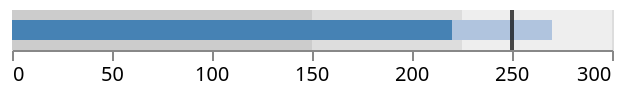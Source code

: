 {
  "$schema": "https://vega.github.io/schema/vega/v6.json",
  "background": "white",
  "padding": 5,
  "width": 300,
  "height": 20,
  "style": "cell",
  "data": [
    {
      "name": "source_0",
      "values": [
        {
          "title": "Revenue",
          "subtitle": "US$, in thousands",
          "ranges": [150, 225, 300],
          "measures": [220, 270],
          "markers": [250]
        }
      ]
    },
    {
      "name": "data_0",
      "source": "source_0",
      "transform": [
        {
          "type": "formula",
          "expr": "datum[\"ranges\"] && datum[\"ranges\"][\"2\"]",
          "as": "ranges.2"
        },
        {
          "type": "formula",
          "expr": "datum[\"ranges\"] && datum[\"ranges\"][\"1\"]",
          "as": "ranges.1"
        },
        {
          "type": "formula",
          "expr": "datum[\"ranges\"] && datum[\"ranges\"][\"0\"]",
          "as": "ranges.0"
        },
        {
          "type": "formula",
          "expr": "datum[\"measures\"] && datum[\"measures\"][\"1\"]",
          "as": "measures.1"
        },
        {
          "type": "formula",
          "expr": "datum[\"measures\"] && datum[\"measures\"][\"0\"]",
          "as": "measures.0"
        },
        {
          "type": "formula",
          "expr": "datum[\"markers\"] && datum[\"markers\"][\"0\"]",
          "as": "markers.0"
        }
      ]
    },
    {
      "name": "data_1",
      "source": "data_0",
      "transform": [
        {
          "type": "stack",
          "groupby": [],
          "field": "ranges\\.2",
          "sort": {"field": [], "order": []},
          "as": ["ranges.2._start", "ranges.2._end"],
          "offset": "zero"
        },
        {
          "type": "filter",
          "expr": "isValid(datum[\"ranges.2\"]) && isFinite(+datum[\"ranges.2\"])"
        }
      ]
    },
    {
      "name": "data_2",
      "source": "data_0",
      "transform": [
        {
          "type": "stack",
          "groupby": [],
          "field": "ranges\\.1",
          "sort": {"field": [], "order": []},
          "as": ["ranges.1._start", "ranges.1._end"],
          "offset": "zero"
        },
        {
          "type": "filter",
          "expr": "isValid(datum[\"ranges.1\"]) && isFinite(+datum[\"ranges.1\"])"
        }
      ]
    },
    {
      "name": "data_3",
      "source": "data_0",
      "transform": [
        {
          "type": "stack",
          "groupby": [],
          "field": "ranges\\.0",
          "sort": {"field": [], "order": []},
          "as": ["ranges.0._start", "ranges.0._end"],
          "offset": "zero"
        },
        {
          "type": "filter",
          "expr": "isValid(datum[\"ranges.0\"]) && isFinite(+datum[\"ranges.0\"])"
        }
      ]
    },
    {
      "name": "data_4",
      "source": "data_0",
      "transform": [
        {
          "type": "stack",
          "groupby": [],
          "field": "measures\\.1",
          "sort": {"field": [], "order": []},
          "as": ["measures.1._start", "measures.1._end"],
          "offset": "zero"
        },
        {
          "type": "filter",
          "expr": "isValid(datum[\"measures.1\"]) && isFinite(+datum[\"measures.1\"])"
        }
      ]
    },
    {
      "name": "data_5",
      "source": "data_0",
      "transform": [
        {
          "type": "stack",
          "groupby": [],
          "field": "measures\\.0",
          "sort": {"field": [], "order": []},
          "as": ["measures.0._start", "measures.0._end"],
          "offset": "zero"
        },
        {
          "type": "filter",
          "expr": "isValid(datum[\"measures.0\"]) && isFinite(+datum[\"measures.0\"])"
        }
      ]
    },
    {
      "name": "data_6",
      "source": "data_0",
      "transform": [
        {
          "type": "filter",
          "expr": "isValid(datum[\"markers.0\"]) && isFinite(+datum[\"markers.0\"])"
        }
      ]
    }
  ],
  "signals": [
    {
      "name": "height",
      "value": 20,
      "bind": {"input": "range", "min": 1, "max": 100, "step": 1}
    },
    {"name": "innerBarSize", "update": "height/2"}
  ],
  "marks": [
    {
      "name": "layer_0_marks",
      "type": "rect",
      "style": ["bar"],
      "from": {"data": "data_1"},
      "encode": {
        "update": {
          "fill": {"value": "#eee"},
          "ariaRoleDescription": {"value": "bar"},
          "description": {
            "signal": "\"ranges[2]: \" + (format(datum[\"ranges.2\"], \"\"))"
          },
          "x": {"scale": "x", "field": "ranges\\.2\\._end"},
          "x2": {"scale": "x", "field": "ranges\\.2\\._start"},
          "yc": {"signal": "height", "mult": 0.5},
          "height": {"signal": "height"}
        }
      }
    },
    {
      "name": "layer_1_marks",
      "type": "rect",
      "style": ["bar"],
      "from": {"data": "data_2"},
      "encode": {
        "update": {
          "fill": {"value": "#ddd"},
          "ariaRoleDescription": {"value": "bar"},
          "description": {
            "signal": "\"ranges[1]: \" + (format(datum[\"ranges.1\"], \"\"))"
          },
          "x": {"scale": "x", "field": "ranges\\.1\\._end"},
          "x2": {"scale": "x", "field": "ranges\\.1\\._start"},
          "yc": {"signal": "height", "mult": 0.5},
          "height": {"signal": "height"}
        }
      }
    },
    {
      "name": "layer_2_marks",
      "type": "rect",
      "style": ["bar"],
      "from": {"data": "data_3"},
      "encode": {
        "update": {
          "fill": {"value": "#ccc"},
          "ariaRoleDescription": {"value": "bar"},
          "description": {
            "signal": "\"ranges[0]: \" + (format(datum[\"ranges.0\"], \"\"))"
          },
          "x": {"scale": "x", "field": "ranges\\.0\\._end"},
          "x2": {"scale": "x", "field": "ranges\\.0\\._start"},
          "yc": {"signal": "height", "mult": 0.5},
          "height": {"signal": "height"}
        }
      }
    },
    {
      "name": "layer_3_marks",
      "type": "rect",
      "style": ["bar"],
      "from": {"data": "data_4"},
      "encode": {
        "update": {
          "fill": {"value": "lightsteelblue"},
          "ariaRoleDescription": {"value": "bar"},
          "description": {
            "signal": "\"measures[1]: \" + (format(datum[\"measures.1\"], \"\"))"
          },
          "x": {"scale": "x", "field": "measures\\.1\\._end"},
          "x2": {"scale": "x", "field": "measures\\.1\\._start"},
          "yc": {"signal": "height", "mult": 0.5},
          "height": {"signal": "innerBarSize"}
        }
      }
    },
    {
      "name": "layer_4_marks",
      "type": "rect",
      "style": ["bar"],
      "from": {"data": "data_5"},
      "encode": {
        "update": {
          "fill": {"value": "steelblue"},
          "ariaRoleDescription": {"value": "bar"},
          "description": {
            "signal": "\"measures[0]: \" + (format(datum[\"measures.0\"], \"\"))"
          },
          "x": {"scale": "x", "field": "measures\\.0\\._end"},
          "x2": {"scale": "x", "field": "measures\\.0\\._start"},
          "yc": {"signal": "height", "mult": 0.5},
          "height": {"signal": "innerBarSize"}
        }
      }
    },
    {
      "name": "layer_5_marks",
      "type": "rect",
      "style": ["tick"],
      "from": {"data": "data_6"},
      "encode": {
        "update": {
          "opacity": {"value": 0.7},
          "fill": {"value": "black"},
          "ariaRoleDescription": {"value": "tick"},
          "description": {
            "signal": "\"markers[0]: \" + (format(datum[\"markers.0\"], \"\"))"
          },
          "yc": {"signal": "height", "mult": 0.5},
          "height": {"signal": "height"},
          "xc": {"scale": "x", "field": "markers\\.0"},
          "width": {"value": 2}
        }
      }
    }
  ],
  "scales": [
    {
      "name": "x",
      "type": "linear",
      "domain": {
        "fields": [
          {"data": "data_1", "field": "ranges\\.2\\._start"},
          {"data": "data_1", "field": "ranges\\.2\\._end"},
          {"data": "data_2", "field": "ranges\\.1\\._start"},
          {"data": "data_2", "field": "ranges\\.1\\._end"},
          {"data": "data_3", "field": "ranges\\.0\\._start"},
          {"data": "data_3", "field": "ranges\\.0\\._end"},
          {"data": "data_4", "field": "measures\\.1\\._start"},
          {"data": "data_4", "field": "measures\\.1\\._end"},
          {"data": "data_5", "field": "measures\\.0\\._start"},
          {"data": "data_5", "field": "measures\\.0\\._end"},
          {"data": "data_6", "field": "markers\\.0"}
        ]
      },
      "range": [0, {"signal": "width"}],
      "nice": false,
      "zero": true
    }
  ],
  "axes": [
    {
      "scale": "x",
      "orient": "bottom",
      "grid": true,
      "tickCount": {"signal": "ceil(width/40)"},
      "domain": false,
      "labels": false,
      "aria": false,
      "maxExtent": 0,
      "minExtent": 0,
      "ticks": false,
      "zindex": 0
    },
    {
      "scale": "x",
      "orient": "bottom",
      "grid": false,
      "labelFlush": true,
      "labelOverlap": true,
      "tickCount": {"signal": "ceil(width/40)"},
      "zindex": 0
    }
  ]
}

